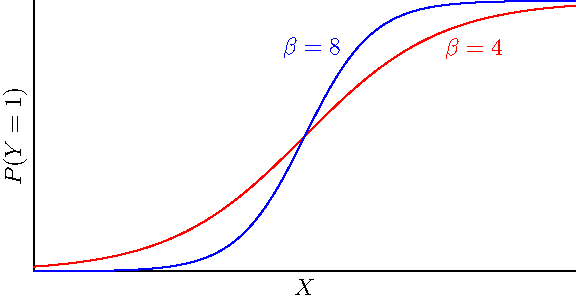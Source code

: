 import graph;
size(4inches);

real logistic(real x){return exp(x)/(1+exp(x));}
real logistic4(real x){return logistic(4*x);}
real logistic8(real x){return logistic(8*x);}



xaxis("$X$",Bottom,-1.0,1.0);
yaxis("$P(Y=1)$",Left,0.0,1.0);


draw(graph(logistic4,-1,1),red); 
label("$\beta=4$", (0.5,logistic4(0.5)), SE, red);

draw(graph(logistic8,-1,1),blue); 
label("$\beta=8$", (0.15,logistic8(0.15)), NW, blue);
